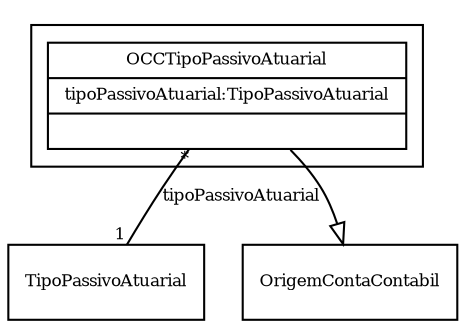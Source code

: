 digraph G{
fontname = "Times-Roman"
fontsize = 8

node [
        fontname = "Times-Roman"
        fontsize = 8
        shape = "record"
]

edge [
        fontname = "Times-Roman"
        fontsize = 8
]

subgraph clusterOCC__TIPO_PASSIVO_ATUARIAL__CONTABIL
{
OCCTipoPassivoAtuarial [label = "{OCCTipoPassivoAtuarial|tipoPassivoAtuarial:TipoPassivoAtuarial\l|\l}"]
}
edge [arrowhead = "none" headlabel = "1" taillabel = "*"] OCCTipoPassivoAtuarial -> TipoPassivoAtuarial [label = "tipoPassivoAtuarial"]
edge [ arrowhead = "empty" headlabel = "" taillabel = ""] OCCTipoPassivoAtuarial -> OrigemContaContabil
}
